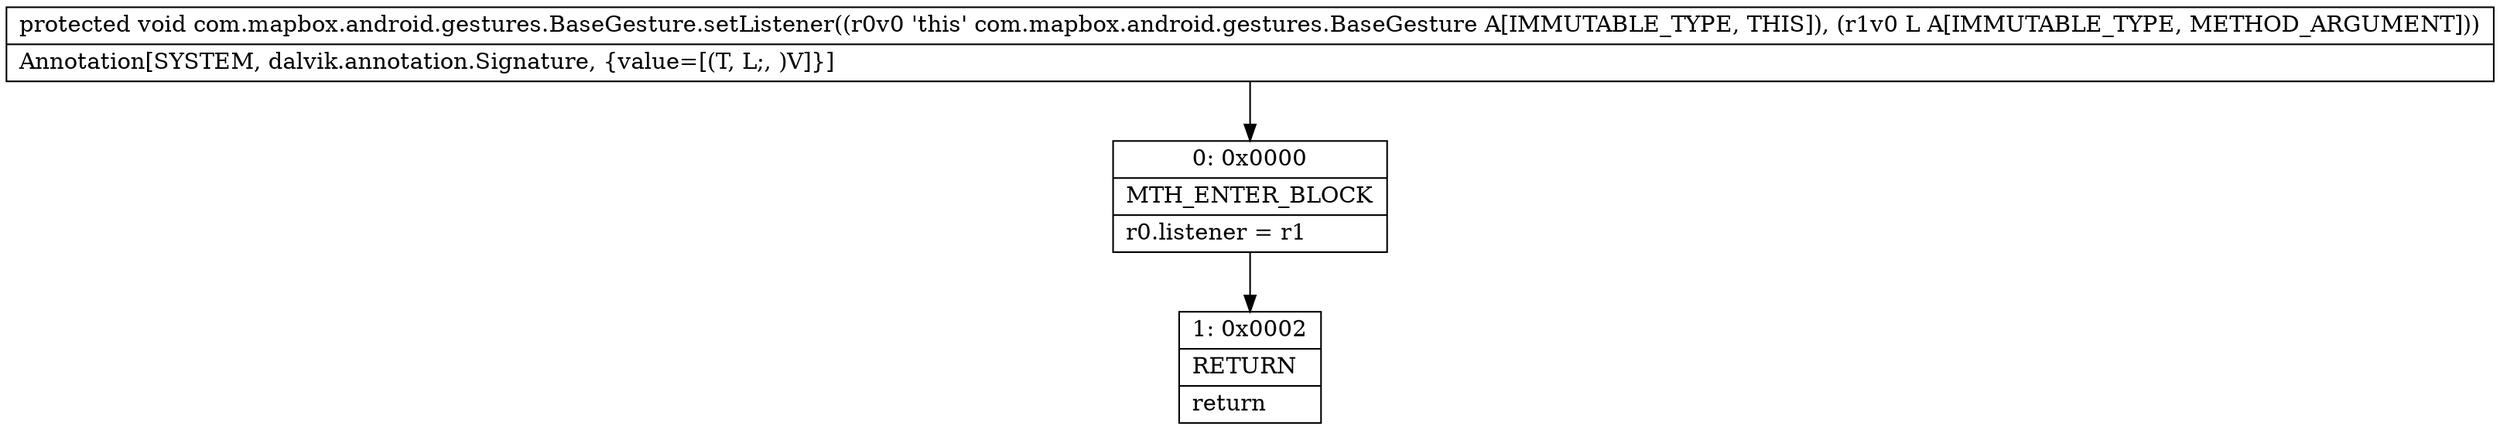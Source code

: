 digraph "CFG forcom.mapbox.android.gestures.BaseGesture.setListener(Ljava\/lang\/Object;)V" {
Node_0 [shape=record,label="{0\:\ 0x0000|MTH_ENTER_BLOCK\l|r0.listener = r1\l}"];
Node_1 [shape=record,label="{1\:\ 0x0002|RETURN\l|return\l}"];
MethodNode[shape=record,label="{protected void com.mapbox.android.gestures.BaseGesture.setListener((r0v0 'this' com.mapbox.android.gestures.BaseGesture A[IMMUTABLE_TYPE, THIS]), (r1v0 L A[IMMUTABLE_TYPE, METHOD_ARGUMENT]))  | Annotation[SYSTEM, dalvik.annotation.Signature, \{value=[(T, L;, )V]\}]\l}"];
MethodNode -> Node_0;
Node_0 -> Node_1;
}

